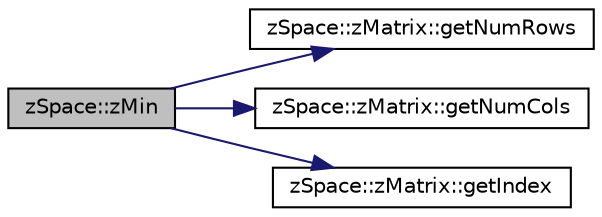 digraph "zSpace::zMin"
{
 // LATEX_PDF_SIZE
  edge [fontname="Helvetica",fontsize="10",labelfontname="Helvetica",labelfontsize="10"];
  node [fontname="Helvetica",fontsize="10",shape=record];
  rankdir="LR";
  Node213 [label="zSpace::zMin",height=0.2,width=0.4,color="black", fillcolor="grey75", style="filled", fontcolor="black",tooltip="This method returns the minimum value of the input matirix."];
  Node213 -> Node214 [color="midnightblue",fontsize="10",style="solid",fontname="Helvetica"];
  Node214 [label="zSpace::zMatrix::getNumRows",height=0.2,width=0.4,color="black", fillcolor="white", style="filled",URL="$classz_space_1_1z_matrix.html#ae85a1183dc320f27fca7608431d5c4f5",tooltip="This method gets the number of rows in the matrix."];
  Node213 -> Node215 [color="midnightblue",fontsize="10",style="solid",fontname="Helvetica"];
  Node215 [label="zSpace::zMatrix::getNumCols",height=0.2,width=0.4,color="black", fillcolor="white", style="filled",URL="$classz_space_1_1z_matrix.html#a9f99bbcdb6224e24488e8e01d51937be",tooltip="This method gets the number of columns in the matrix."];
  Node213 -> Node216 [color="midnightblue",fontsize="10",style="solid",fontname="Helvetica"];
  Node216 [label="zSpace::zMatrix::getIndex",height=0.2,width=0.4,color="black", fillcolor="white", style="filled",URL="$classz_space_1_1z_matrix.html#afefb3b94c36e5c24e23ee3e157760304",tooltip="This method gets the index in the matrix value container given the row and column indicies."];
}
